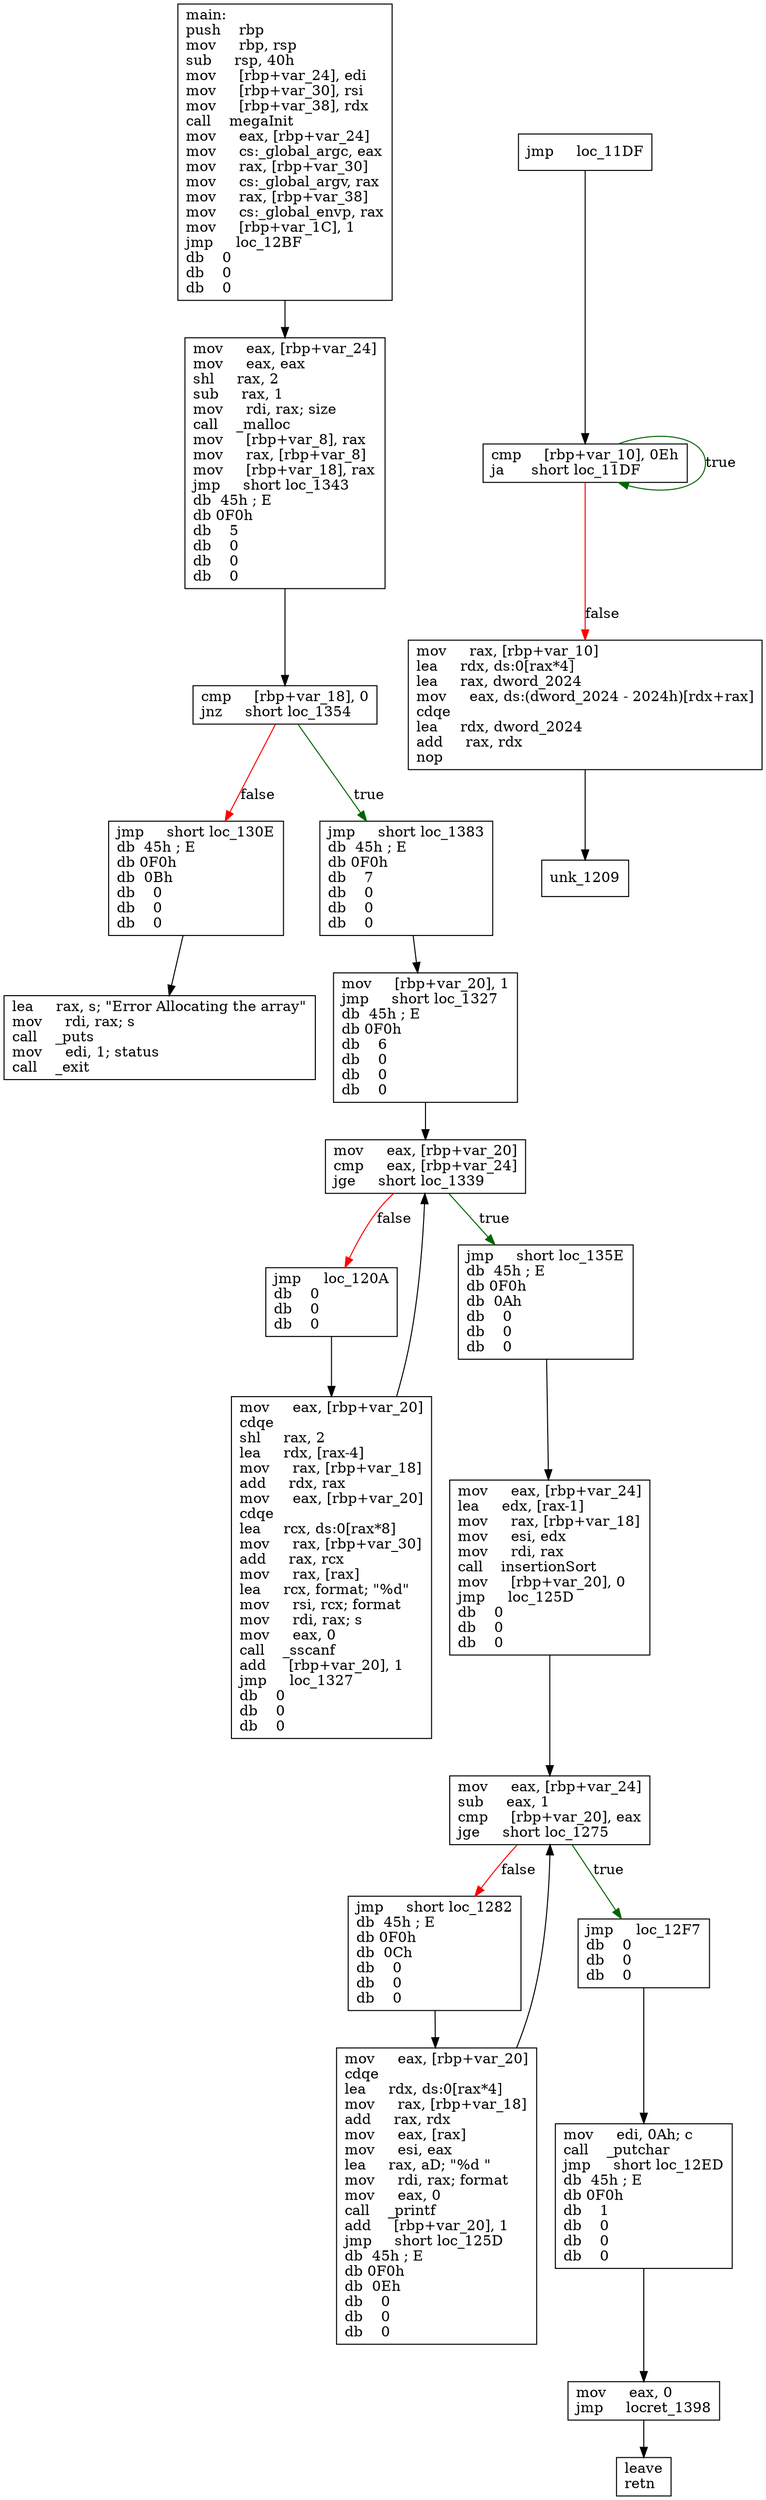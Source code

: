 digraph "main" {
	graph [
	];
	node [
		shape = "box"
	];
	edge [
	];
	"0" [
		label = "main:\lpush    rbp\lmov     rbp, rsp\lsub     rsp, 40h\lmov     [rbp+var_24], edi\lmov     [rbp+var_30], rsi\lmov     [rbp+var_38], rdx\lcall    megaInit\lmov     eax, [rbp+var_24]\lmov     cs:_global_argc, eax\lmov     rax, [rbp+var_30]\lmov     cs:_global_argv, rax\lmov     rax, [rbp+var_38]\lmov     cs:_global_envp, rax\lmov     [rbp+var_1C], 1\ljmp     loc_12BF\ldb    0\ldb    0\ldb    0\l"
	];
	"1" [
		label = "cmp     [rbp+var_10], 0Eh\lja      short loc_11DF\l"
	];
	"2" [
		label = "mov     rax, [rbp+var_10]\llea     rdx, ds:0[rax*4]\llea     rax, dword_2024\lmov     eax, ds:(dword_2024 - 2024h)[rdx+rax]\lcdqe\llea     rdx, dword_2024\ladd     rax, rdx\lnop\l"
	];
	"3" [
		label = "mov     eax, [rbp+var_20]\lcdqe\lshl     rax, 2\llea     rdx, [rax-4]\lmov     rax, [rbp+var_18]\ladd     rdx, rax\lmov     eax, [rbp+var_20]\lcdqe\llea     rcx, ds:0[rax*8]\lmov     rax, [rbp+var_30]\ladd     rax, rcx\lmov     rax, [rax]\llea     rcx, format; \"%d\"\lmov     rsi, rcx; format\lmov     rdi, rax; s\lmov     eax, 0\lcall    _sscanf\ladd     [rbp+var_20], 1\ljmp     loc_1327\ldb    0\ldb    0\ldb    0\l"
	];
	"4" [
		label = "mov     eax, [rbp+var_24]\lsub     eax, 1\lcmp     [rbp+var_20], eax\ljge     short loc_1275\l"
	];
	"5" [
		label = "jmp     short loc_1282\ldb  45h ; E\ldb 0F0h\ldb  0Ch\ldb    0\ldb    0\ldb    0\l"
	];
	"6" [
		label = "jmp     loc_12F7\ldb    0\ldb    0\ldb    0\l"
	];
	"7" [
		label = "mov     eax, [rbp+var_20]\lcdqe\llea     rdx, ds:0[rax*4]\lmov     rax, [rbp+var_18]\ladd     rax, rdx\lmov     eax, [rax]\lmov     esi, eax\llea     rax, aD; \"%d \"\lmov     rdi, rax; format\lmov     eax, 0\lcall    _printf\ladd     [rbp+var_20], 1\ljmp     short loc_125D\ldb  45h ; E\ldb 0F0h\ldb  0Eh\ldb    0\ldb    0\ldb    0\l"
	];
	"8" [
		label = "mov     eax, [rbp+var_24]\lmov     eax, eax\lshl     rax, 2\lsub     rax, 1\lmov     rdi, rax; size\lcall    _malloc\lmov     [rbp+var_8], rax\lmov     rax, [rbp+var_8]\lmov     [rbp+var_18], rax\ljmp     short loc_1343\ldb  45h ; E\ldb 0F0h\ldb    5\ldb    0\ldb    0\ldb    0\l"
	];
	"9" [
		label = "mov     eax, 0\ljmp     locret_1398\l"
	];
	"10" [
		label = "mov     edi, 0Ah; c\lcall    _putchar\ljmp     short loc_12ED\ldb  45h ; E\ldb 0F0h\ldb    1\ldb    0\ldb    0\ldb    0\l"
	];
	"11" [
		label = "lea     rax, s; \"Error Allocating the array\"\lmov     rdi, rax; s\lcall    _puts\lmov     edi, 1; status\lcall    _exit\l"
	];
	"12" [
		label = "mov     eax, [rbp+var_20]\lcmp     eax, [rbp+var_24]\ljge     short loc_1339\l"
	];
	"13" [
		label = "jmp     loc_120A\ldb    0\ldb    0\ldb    0\l"
	];
	"14" [
		label = "jmp     short loc_135E\ldb  45h ; E\ldb 0F0h\ldb  0Ah\ldb    0\ldb    0\ldb    0\l"
	];
	"15" [
		label = "cmp     [rbp+var_18], 0\ljnz     short loc_1354\l"
	];
	"16" [
		label = "jmp     short loc_130E\ldb  45h ; E\ldb 0F0h\ldb  0Bh\ldb    0\ldb    0\ldb    0\l"
	];
	"17" [
		label = "jmp     short loc_1383\ldb  45h ; E\ldb 0F0h\ldb    7\ldb    0\ldb    0\ldb    0\l"
	];
	"18" [
		label = "mov     eax, [rbp+var_24]\llea     edx, [rax-1]\lmov     rax, [rbp+var_18]\lmov     esi, edx\lmov     rdi, rax\lcall    insertionSort\lmov     [rbp+var_20], 0\ljmp     loc_125D\ldb    0\ldb    0\ldb    0\l"
	];
	"19" [
		label = "mov     [rbp+var_20], 1\ljmp     short loc_1327\ldb  45h ; E\ldb 0F0h\ldb    6\ldb    0\ldb    0\ldb    0\l"
	];
	"20" [
		label = "jmp     loc_11DF\l"
	];
	"21" [
		label = "leave\lretn\l"
	];
	"22" [
		label = "unk_1209\l"
	];
// node 0
	"0" -> "8" [ ];
// node 1
	"1" -> "2" [ label = "false", color = red ];
	"1" -> "1" [ label = "true", color = darkgreen ];
// node 2
	"2" -> "22" [ ];
// node 3
	"3" -> "12" [ ];
// node 4
	"4" -> "5" [ label = "false", color = red ];
	"4" -> "6" [ label = "true", color = darkgreen ];
// node 5
	"5" -> "7" [ ];
// node 6
	"6" -> "10" [ ];
// node 7
	"7" -> "4" [ ];
// node 8
	"8" -> "15" [ ];
// node 9
	"9" -> "21" [ ];
// node 10
	"10" -> "9" [ ];
// node 11
// node 12
	"12" -> "13" [ label = "false", color = red ];
	"12" -> "14" [ label = "true", color = darkgreen ];
// node 13
	"13" -> "3" [ ];
// node 14
	"14" -> "18" [ ];
// node 15
	"15" -> "16" [ label = "false", color = red ];
	"15" -> "17" [ label = "true", color = darkgreen ];
// node 16
	"16" -> "11" [ ];
// node 17
	"17" -> "19" [ ];
// node 18
	"18" -> "4" [ ];
// node 19
	"19" -> "12" [ ];
// node 20
	"20" -> "1" [ ];
// node 21
// node 22
}
